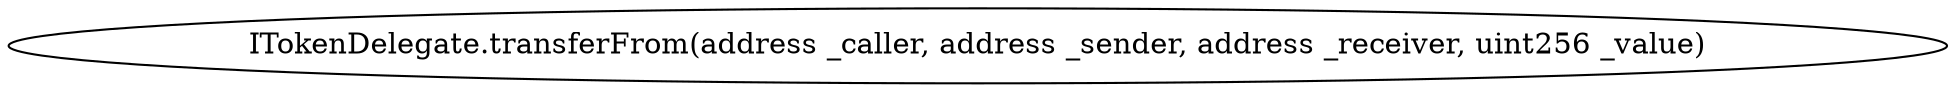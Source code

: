 digraph "" {
	graph [bb="0,0,781.94,36"];
	node [label="\N"];
	"ITokenDelegate.transferFrom(address _caller, address _sender, address _receiver, uint256 _value)"	 [height=0.5,
		pos="390.97,18",
		width=10.86];
}
digraph "" {
	graph [bb="0,0,781.94,36"];
	node [label="\N"];
	"ITokenDelegate.transferFrom(address _caller, address _sender, address _receiver, uint256 _value)"	 [height=0.5,
		pos="390.97,18",
		width=10.86];
}
digraph "" {
	graph [bb="0,0,781.94,36"];
	node [label="\N"];
	"ITokenDelegate.transferFrom(address _caller, address _sender, address _receiver, uint256 _value)"	 [height=0.5,
		pos="390.97,18",
		width=10.86];
}
digraph "" {
	graph [bb="0,0,781.94,36"];
	node [label="\N"];
	"ITokenDelegate.transferFrom(address _caller, address _sender, address _receiver, uint256 _value)"	 [height=0.5,
		pos="390.97,18",
		width=10.86];
}
digraph "" {
	graph [bb="0,0,781.94,36"];
	node [label="\N"];
	"ITokenDelegate.transferFrom(address _caller, address _sender, address _receiver, uint256 _value)"	 [height=0.5,
		pos="390.97,18",
		width=10.86];
}
